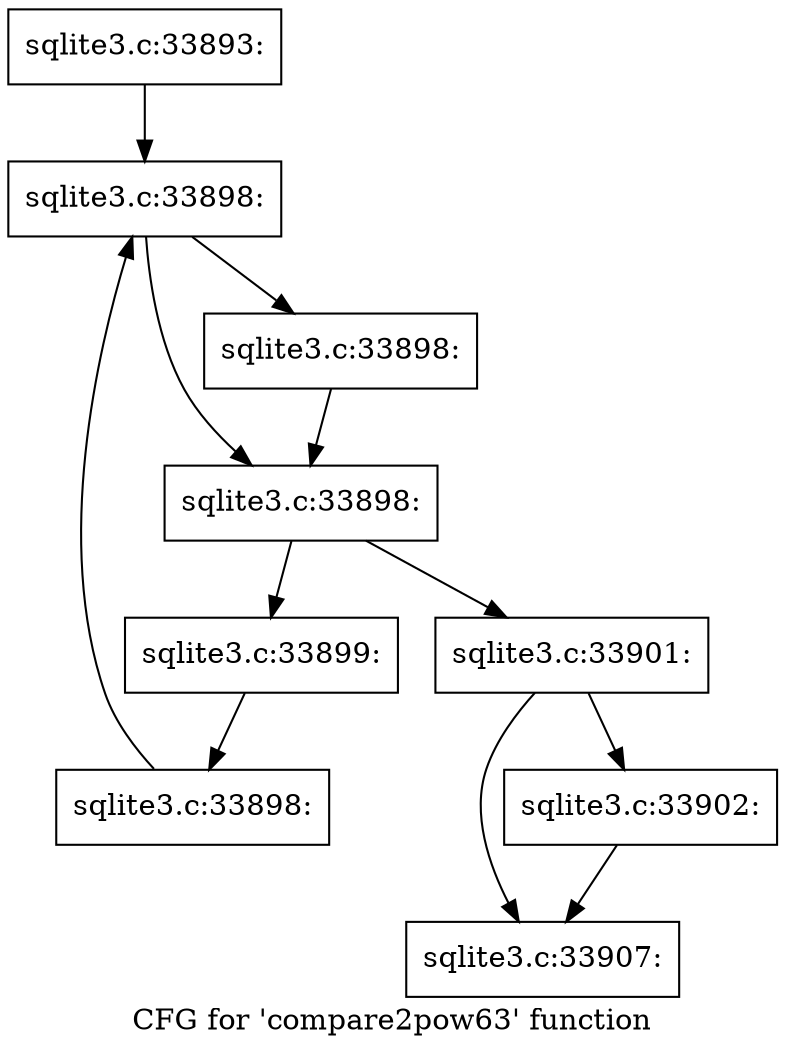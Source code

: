 digraph "CFG for 'compare2pow63' function" {
	label="CFG for 'compare2pow63' function";

	Node0x55c0f7b28500 [shape=record,label="{sqlite3.c:33893:}"];
	Node0x55c0f7b28500 -> Node0x55c0f7b2c600;
	Node0x55c0f7b2c600 [shape=record,label="{sqlite3.c:33898:}"];
	Node0x55c0f7b2c600 -> Node0x55c0f7b2c8f0;
	Node0x55c0f7b2c600 -> Node0x55c0f7b2c8a0;
	Node0x55c0f7b2c8f0 [shape=record,label="{sqlite3.c:33898:}"];
	Node0x55c0f7b2c8f0 -> Node0x55c0f7b2c8a0;
	Node0x55c0f7b2c8a0 [shape=record,label="{sqlite3.c:33898:}"];
	Node0x55c0f7b2c8a0 -> Node0x55c0f7b2c820;
	Node0x55c0f7b2c8a0 -> Node0x55c0f7b2c450;
	Node0x55c0f7b2c820 [shape=record,label="{sqlite3.c:33899:}"];
	Node0x55c0f7b2c820 -> Node0x55c0f7b2c790;
	Node0x55c0f7b2c790 [shape=record,label="{sqlite3.c:33898:}"];
	Node0x55c0f7b2c790 -> Node0x55c0f7b2c600;
	Node0x55c0f7b2c450 [shape=record,label="{sqlite3.c:33901:}"];
	Node0x55c0f7b2c450 -> Node0x55c0f7b2df50;
	Node0x55c0f7b2c450 -> Node0x55c0f7b2dfa0;
	Node0x55c0f7b2df50 [shape=record,label="{sqlite3.c:33902:}"];
	Node0x55c0f7b2df50 -> Node0x55c0f7b2dfa0;
	Node0x55c0f7b2dfa0 [shape=record,label="{sqlite3.c:33907:}"];
}
